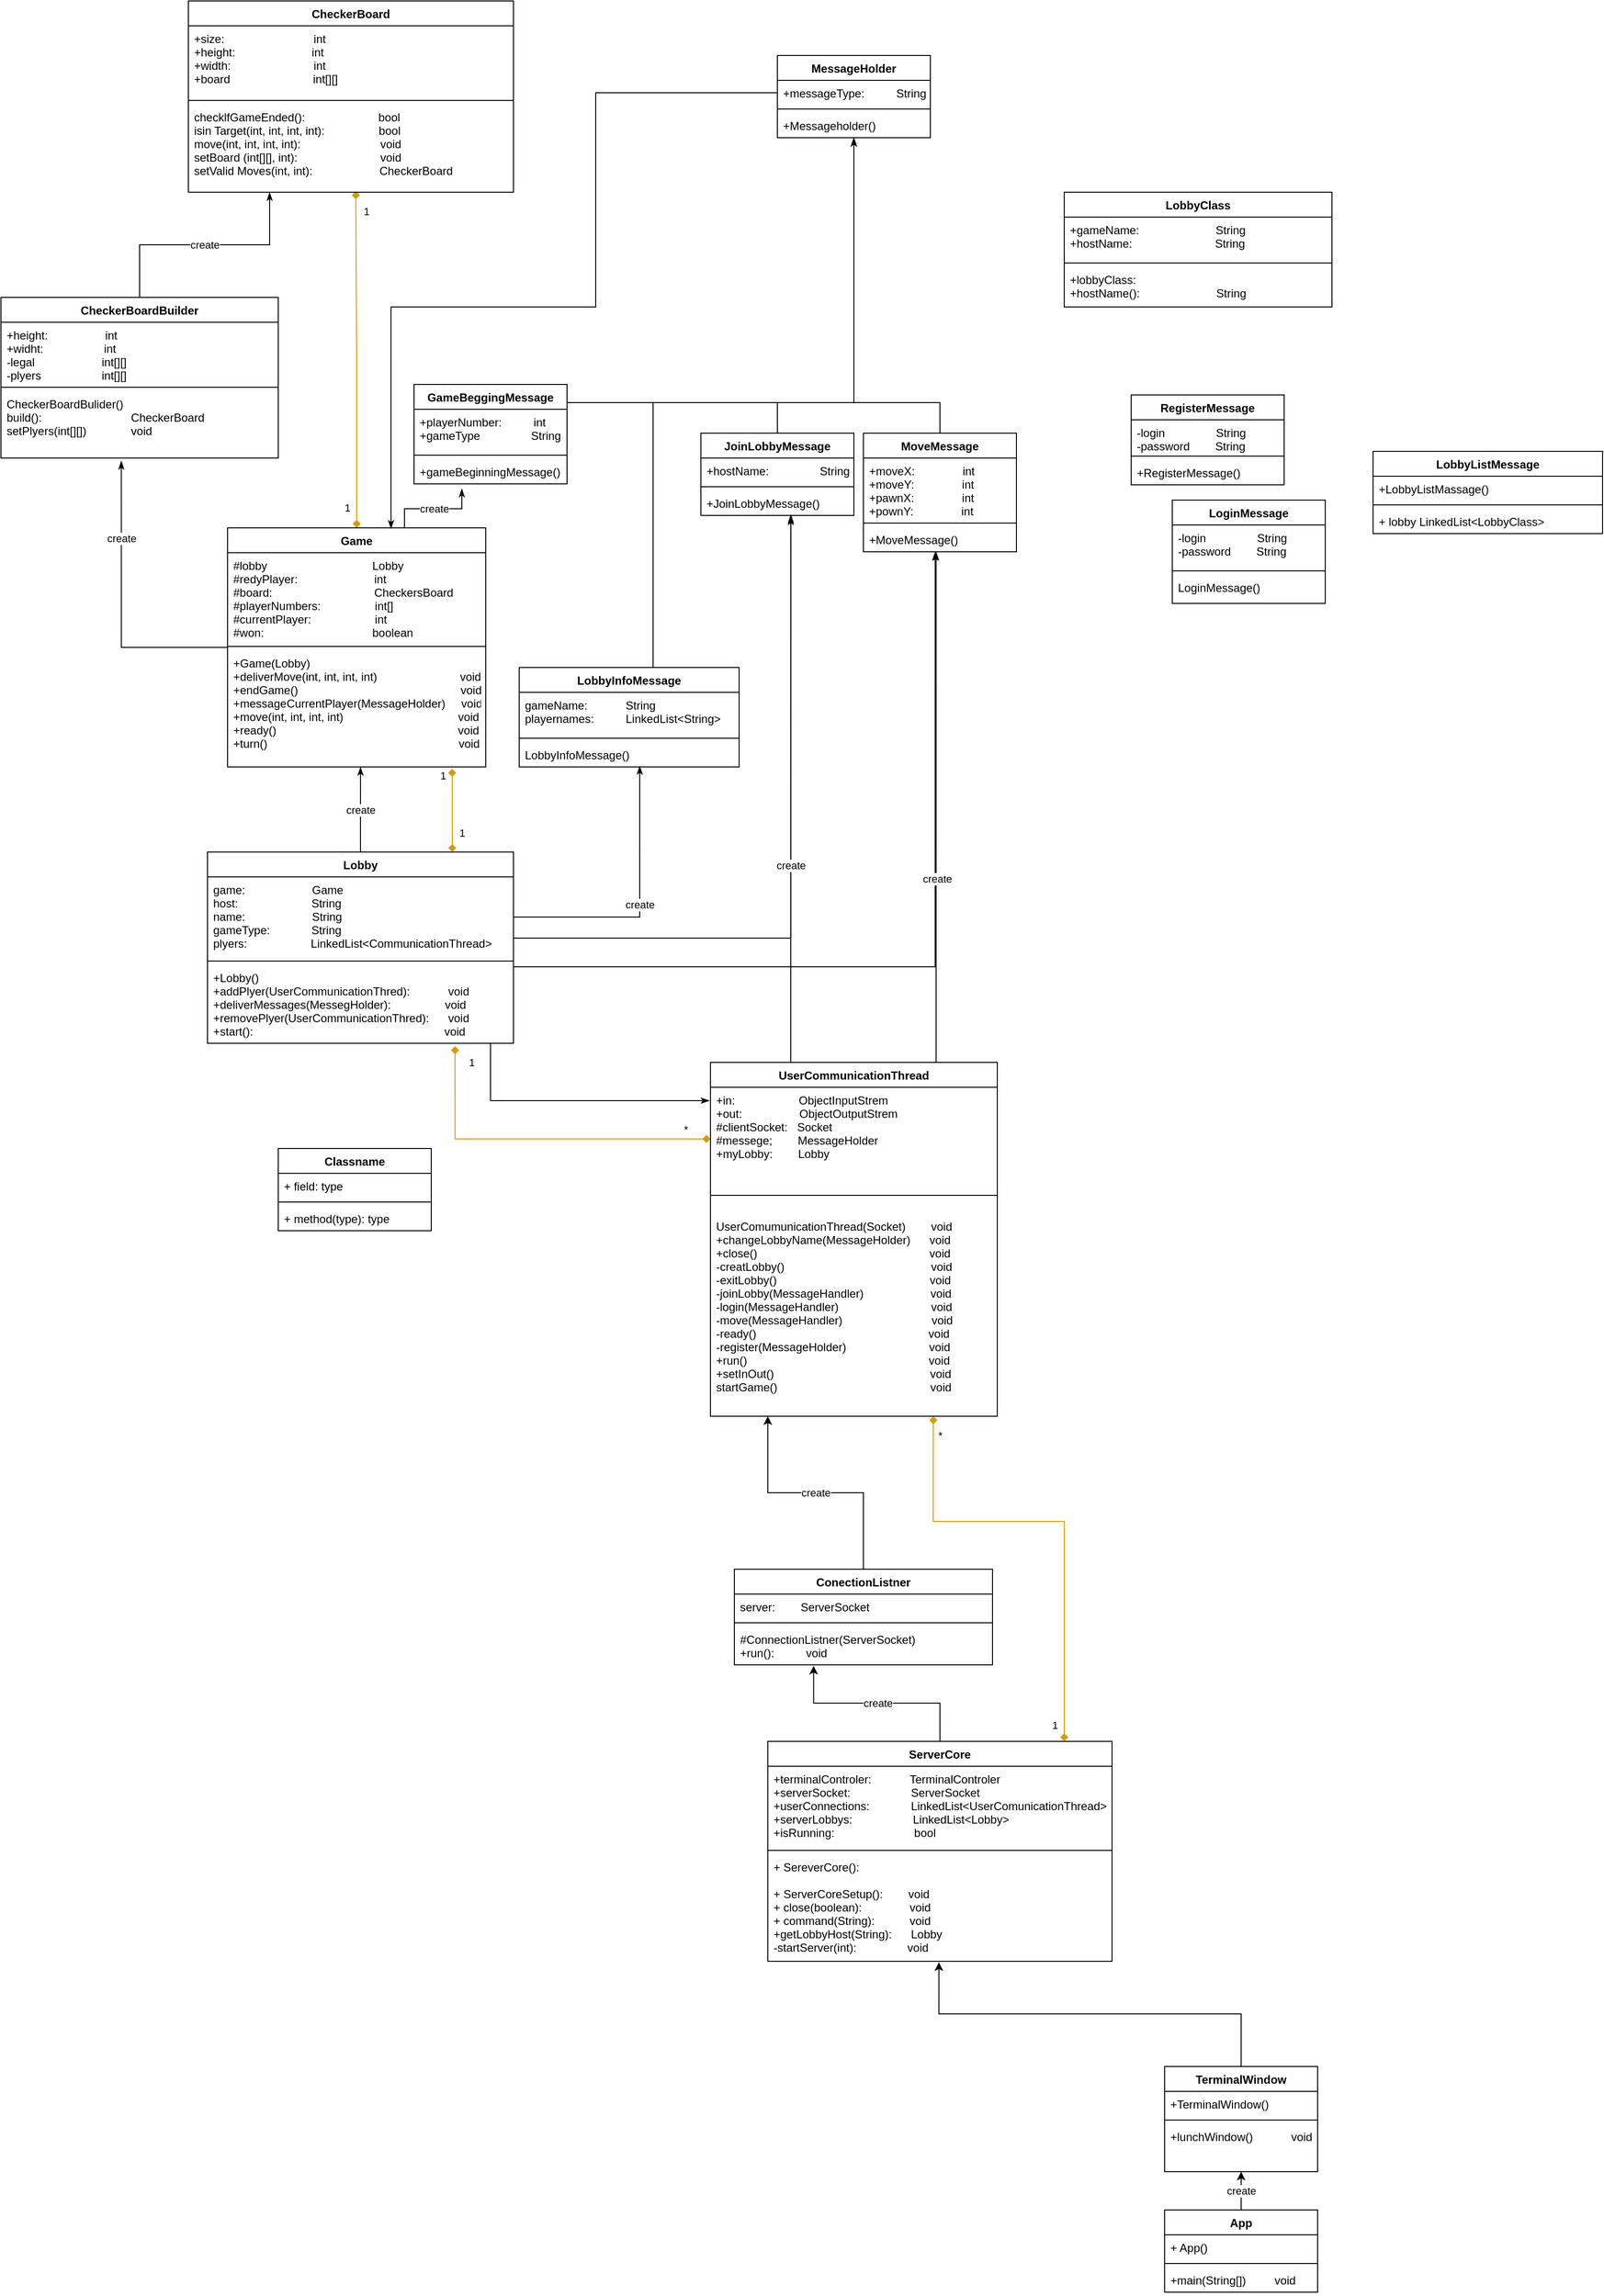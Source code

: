 <mxfile version="20.7.4" type="github">
  <diagram id="C5RBs43oDa-KdzZeNtuy" name="Page-1">
    <mxGraphModel dx="2187" dy="3133" grid="1" gridSize="10" guides="1" tooltips="1" connect="1" arrows="1" fold="1" page="1" pageScale="1" pageWidth="827" pageHeight="1169" math="0" shadow="0">
      <root>
        <mxCell id="WIyWlLk6GJQsqaUBKTNV-0" />
        <mxCell id="WIyWlLk6GJQsqaUBKTNV-1" parent="WIyWlLk6GJQsqaUBKTNV-0" />
        <mxCell id="0v1ROKlj3fr6N2Xui-20-113" value="create" style="edgeStyle=orthogonalEdgeStyle;rounded=0;orthogonalLoop=1;jettySize=auto;html=1;entryX=0.5;entryY=1;entryDx=0;entryDy=0;" edge="1" parent="WIyWlLk6GJQsqaUBKTNV-1" source="0v1ROKlj3fr6N2Xui-20-0" target="0v1ROKlj3fr6N2Xui-20-109">
          <mxGeometry relative="1" as="geometry" />
        </mxCell>
        <mxCell id="0v1ROKlj3fr6N2Xui-20-0" value="App" style="swimlane;fontStyle=1;align=center;verticalAlign=top;childLayout=stackLayout;horizontal=1;startSize=26;horizontalStack=0;resizeParent=1;resizeParentMax=0;resizeLast=0;collapsible=1;marginBottom=0;" vertex="1" parent="WIyWlLk6GJQsqaUBKTNV-1">
          <mxGeometry x="1095" y="1050" width="160" height="86" as="geometry" />
        </mxCell>
        <mxCell id="0v1ROKlj3fr6N2Xui-20-1" value="+ App()" style="text;strokeColor=none;fillColor=none;align=left;verticalAlign=top;spacingLeft=4;spacingRight=4;overflow=hidden;rotatable=0;points=[[0,0.5],[1,0.5]];portConstraint=eastwest;" vertex="1" parent="0v1ROKlj3fr6N2Xui-20-0">
          <mxGeometry y="26" width="160" height="26" as="geometry" />
        </mxCell>
        <mxCell id="0v1ROKlj3fr6N2Xui-20-2" value="" style="line;strokeWidth=1;fillColor=none;align=left;verticalAlign=middle;spacingTop=-1;spacingLeft=3;spacingRight=3;rotatable=0;labelPosition=right;points=[];portConstraint=eastwest;strokeColor=inherit;" vertex="1" parent="0v1ROKlj3fr6N2Xui-20-0">
          <mxGeometry y="52" width="160" height="8" as="geometry" />
        </mxCell>
        <mxCell id="0v1ROKlj3fr6N2Xui-20-3" value="+main(String[])         void" style="text;strokeColor=none;fillColor=none;align=left;verticalAlign=top;spacingLeft=4;spacingRight=4;overflow=hidden;rotatable=0;points=[[0,0.5],[1,0.5]];portConstraint=eastwest;" vertex="1" parent="0v1ROKlj3fr6N2Xui-20-0">
          <mxGeometry y="60" width="160" height="26" as="geometry" />
        </mxCell>
        <mxCell id="0v1ROKlj3fr6N2Xui-20-116" value="create" style="edgeStyle=orthogonalEdgeStyle;rounded=0;orthogonalLoop=1;jettySize=auto;html=1;entryX=0.307;entryY=1.025;entryDx=0;entryDy=0;entryPerimeter=0;" edge="1" parent="WIyWlLk6GJQsqaUBKTNV-1" source="0v1ROKlj3fr6N2Xui-20-7" target="0v1ROKlj3fr6N2Xui-20-15">
          <mxGeometry relative="1" as="geometry" />
        </mxCell>
        <mxCell id="0v1ROKlj3fr6N2Xui-20-118" value="1" style="edgeStyle=orthogonalEdgeStyle;rounded=0;orthogonalLoop=1;jettySize=auto;html=1;entryX=0.777;entryY=1;entryDx=0;entryDy=0;entryPerimeter=0;startArrow=diamond;startFill=1;endArrow=diamond;endFill=1;fillColor=#ffe6cc;strokeColor=#d79b00;verticalAlign=top;" edge="1" parent="WIyWlLk6GJQsqaUBKTNV-1" source="0v1ROKlj3fr6N2Xui-20-7" target="0v1ROKlj3fr6N2Xui-20-27">
          <mxGeometry x="-0.874" y="10" relative="1" as="geometry">
            <Array as="points">
              <mxPoint x="990" y="330" />
              <mxPoint x="853" y="330" />
              <mxPoint x="860" y="260" />
            </Array>
            <mxPoint as="offset" />
          </mxGeometry>
        </mxCell>
        <mxCell id="0v1ROKlj3fr6N2Xui-20-121" value="*" style="edgeLabel;html=1;align=center;verticalAlign=middle;resizable=0;points=[];" vertex="1" connectable="0" parent="0v1ROKlj3fr6N2Xui-20-118">
          <mxGeometry x="0.866" y="-3" relative="1" as="geometry">
            <mxPoint x="4" y="-12" as="offset" />
          </mxGeometry>
        </mxCell>
        <mxCell id="0v1ROKlj3fr6N2Xui-20-7" value="ServerCore" style="swimlane;fontStyle=1;align=center;verticalAlign=top;childLayout=stackLayout;horizontal=1;startSize=26;horizontalStack=0;resizeParent=1;resizeParentMax=0;resizeLast=0;collapsible=1;marginBottom=0;" vertex="1" parent="WIyWlLk6GJQsqaUBKTNV-1">
          <mxGeometry x="680" y="560" width="360" height="230" as="geometry" />
        </mxCell>
        <mxCell id="0v1ROKlj3fr6N2Xui-20-8" value="+terminalControler:            TerminalControler&#xa;+serverSocket:                   ServerSocket&#xa;+userConnections:             LinkedList&lt;UserComunicationThread&gt;&#xa;+serverLobbys:                   LinkedList&lt;Lobby&gt;&#xa;+isRunning:                         bool&#xa;" style="text;strokeColor=none;fillColor=none;align=left;verticalAlign=top;spacingLeft=4;spacingRight=4;overflow=hidden;rotatable=0;points=[[0,0.5],[1,0.5]];portConstraint=eastwest;" vertex="1" parent="0v1ROKlj3fr6N2Xui-20-7">
          <mxGeometry y="26" width="360" height="84" as="geometry" />
        </mxCell>
        <mxCell id="0v1ROKlj3fr6N2Xui-20-9" value="" style="line;strokeWidth=1;fillColor=none;align=left;verticalAlign=middle;spacingTop=-1;spacingLeft=3;spacingRight=3;rotatable=0;labelPosition=right;points=[];portConstraint=eastwest;strokeColor=inherit;" vertex="1" parent="0v1ROKlj3fr6N2Xui-20-7">
          <mxGeometry y="110" width="360" height="8" as="geometry" />
        </mxCell>
        <mxCell id="0v1ROKlj3fr6N2Xui-20-10" value="+ SereverCore():              &#xa;&#xa;+ ServerCoreSetup():        void            &#xa;+ close(boolean):               void&#xa;+ command(String):           void&#xa;+getLobbyHost(String):      Lobby&#xa;-startServer(int):                void" style="text;strokeColor=none;fillColor=none;align=left;verticalAlign=top;spacingLeft=4;spacingRight=4;overflow=hidden;rotatable=0;points=[[0,0.5],[1,0.5]];portConstraint=eastwest;" vertex="1" parent="0v1ROKlj3fr6N2Xui-20-7">
          <mxGeometry y="118" width="360" height="112" as="geometry" />
        </mxCell>
        <mxCell id="0v1ROKlj3fr6N2Xui-20-117" value="create" style="edgeStyle=orthogonalEdgeStyle;rounded=0;orthogonalLoop=1;jettySize=auto;html=1;entryX=0.2;entryY=1;entryDx=0;entryDy=0;entryPerimeter=0;" edge="1" parent="WIyWlLk6GJQsqaUBKTNV-1" source="0v1ROKlj3fr6N2Xui-20-12" target="0v1ROKlj3fr6N2Xui-20-27">
          <mxGeometry relative="1" as="geometry" />
        </mxCell>
        <mxCell id="0v1ROKlj3fr6N2Xui-20-12" value="ConectionListner" style="swimlane;fontStyle=1;align=center;verticalAlign=top;childLayout=stackLayout;horizontal=1;startSize=26;horizontalStack=0;resizeParent=1;resizeParentMax=0;resizeLast=0;collapsible=1;marginBottom=0;" vertex="1" parent="WIyWlLk6GJQsqaUBKTNV-1">
          <mxGeometry x="645" y="380" width="270" height="100" as="geometry" />
        </mxCell>
        <mxCell id="0v1ROKlj3fr6N2Xui-20-13" value="server:        ServerSocket" style="text;strokeColor=none;fillColor=none;align=left;verticalAlign=top;spacingLeft=4;spacingRight=4;overflow=hidden;rotatable=0;points=[[0,0.5],[1,0.5]];portConstraint=eastwest;" vertex="1" parent="0v1ROKlj3fr6N2Xui-20-12">
          <mxGeometry y="26" width="270" height="26" as="geometry" />
        </mxCell>
        <mxCell id="0v1ROKlj3fr6N2Xui-20-14" value="" style="line;strokeWidth=1;fillColor=none;align=left;verticalAlign=middle;spacingTop=-1;spacingLeft=3;spacingRight=3;rotatable=0;labelPosition=right;points=[];portConstraint=eastwest;strokeColor=inherit;" vertex="1" parent="0v1ROKlj3fr6N2Xui-20-12">
          <mxGeometry y="52" width="270" height="8" as="geometry" />
        </mxCell>
        <mxCell id="0v1ROKlj3fr6N2Xui-20-15" value="#ConnectionListner(ServerSocket)&#xa;+run():          void" style="text;strokeColor=none;fillColor=none;align=left;verticalAlign=top;spacingLeft=4;spacingRight=4;overflow=hidden;rotatable=0;points=[[0,0.5],[1,0.5]];portConstraint=eastwest;" vertex="1" parent="0v1ROKlj3fr6N2Xui-20-12">
          <mxGeometry y="60" width="270" height="40" as="geometry" />
        </mxCell>
        <mxCell id="0v1ROKlj3fr6N2Xui-20-122" style="edgeStyle=orthogonalEdgeStyle;rounded=0;sketch=0;orthogonalLoop=1;jettySize=auto;html=1;entryX=0.809;entryY=1.037;entryDx=0;entryDy=0;entryPerimeter=0;startArrow=diamond;startFill=1;endArrow=diamond;endFill=1;fillColor=#ffe6cc;strokeColor=#d79b00;" edge="1" parent="WIyWlLk6GJQsqaUBKTNV-1" source="0v1ROKlj3fr6N2Xui-20-24" target="0v1ROKlj3fr6N2Xui-20-92">
          <mxGeometry relative="1" as="geometry">
            <Array as="points">
              <mxPoint x="353" y="-70" />
            </Array>
          </mxGeometry>
        </mxCell>
        <mxCell id="0v1ROKlj3fr6N2Xui-20-123" value="1" style="edgeLabel;html=1;align=center;verticalAlign=middle;resizable=0;points=[];" vertex="1" connectable="0" parent="0v1ROKlj3fr6N2Xui-20-122">
          <mxGeometry x="0.912" y="-3" relative="1" as="geometry">
            <mxPoint x="14" y="1" as="offset" />
          </mxGeometry>
        </mxCell>
        <mxCell id="0v1ROKlj3fr6N2Xui-20-125" value="*" style="edgeLabel;html=1;align=center;verticalAlign=middle;resizable=0;points=[];" vertex="1" connectable="0" parent="0v1ROKlj3fr6N2Xui-20-122">
          <mxGeometry x="-0.857" relative="1" as="geometry">
            <mxPoint y="-10" as="offset" />
          </mxGeometry>
        </mxCell>
        <mxCell id="0v1ROKlj3fr6N2Xui-20-141" style="edgeStyle=orthogonalEdgeStyle;rounded=0;sketch=0;orthogonalLoop=1;jettySize=auto;html=1;startArrow=none;startFill=0;endArrow=classicThin;endFill=1;entryX=0.588;entryY=1.038;entryDx=0;entryDy=0;entryPerimeter=0;" edge="1" parent="WIyWlLk6GJQsqaUBKTNV-1" source="0v1ROKlj3fr6N2Xui-20-24" target="0v1ROKlj3fr6N2Xui-20-76">
          <mxGeometry relative="1" as="geometry">
            <mxPoint x="710" y="-740" as="targetPoint" />
            <Array as="points">
              <mxPoint x="704" y="-210" />
              <mxPoint x="704" y="-210" />
            </Array>
          </mxGeometry>
        </mxCell>
        <mxCell id="0v1ROKlj3fr6N2Xui-20-143" style="edgeStyle=orthogonalEdgeStyle;rounded=0;sketch=0;orthogonalLoop=1;jettySize=auto;html=1;entryX=0.475;entryY=1;entryDx=0;entryDy=0;entryPerimeter=0;startArrow=none;startFill=0;endArrow=classicThin;endFill=1;" edge="1" parent="WIyWlLk6GJQsqaUBKTNV-1" source="0v1ROKlj3fr6N2Xui-20-24" target="0v1ROKlj3fr6N2Xui-20-58">
          <mxGeometry relative="1" as="geometry">
            <Array as="points">
              <mxPoint x="856" y="-320" />
              <mxPoint x="856" y="-320" />
            </Array>
          </mxGeometry>
        </mxCell>
        <mxCell id="0v1ROKlj3fr6N2Xui-20-24" value="UserCommunicationThread" style="swimlane;fontStyle=1;align=center;verticalAlign=top;childLayout=stackLayout;horizontal=1;startSize=26;horizontalStack=0;resizeParent=1;resizeParentMax=0;resizeLast=0;collapsible=1;marginBottom=0;" vertex="1" parent="WIyWlLk6GJQsqaUBKTNV-1">
          <mxGeometry x="620" y="-150" width="300" height="370" as="geometry" />
        </mxCell>
        <mxCell id="0v1ROKlj3fr6N2Xui-20-25" value="+in:                    ObjectInputStrem&#xa;+out:                  ObjectOutputStrem&#xa;#clientSocket:   Socket&#xa;#messege;        MessageHolder&#xa;+myLobby:        Lobby&#xa;" style="text;strokeColor=none;fillColor=none;align=left;verticalAlign=top;spacingLeft=4;spacingRight=4;overflow=hidden;rotatable=0;points=[[0,0.5],[1,0.5]];portConstraint=eastwest;" vertex="1" parent="0v1ROKlj3fr6N2Xui-20-24">
          <mxGeometry y="26" width="300" height="94" as="geometry" />
        </mxCell>
        <mxCell id="0v1ROKlj3fr6N2Xui-20-26" value="" style="line;strokeWidth=1;fillColor=none;align=left;verticalAlign=middle;spacingTop=-1;spacingLeft=3;spacingRight=3;rotatable=0;labelPosition=right;points=[];portConstraint=eastwest;strokeColor=inherit;" vertex="1" parent="0v1ROKlj3fr6N2Xui-20-24">
          <mxGeometry y="120" width="300" height="38" as="geometry" />
        </mxCell>
        <mxCell id="0v1ROKlj3fr6N2Xui-20-27" value="UserComumunicationThread(Socket)        void&#xa;+changeLobbyName(MessageHolder)      void&#xa;+close()                                                      void&#xa;-creatLobby()                                              void&#xa;-exitLobby()                                                void&#xa;-joinLobby(MessageHandler)                     void&#xa;-login(MessageHandler)                             void&#xa;-move(MessageHandler)                            void&#xa;-ready()                                                      void&#xa;-register(MessageHolder)                          void&#xa;+run()                                                         void&#xa;+setInOut()                                                 void&#xa;startGame()                                                void" style="text;strokeColor=none;fillColor=none;align=left;verticalAlign=top;spacingLeft=4;spacingRight=4;overflow=hidden;rotatable=0;points=[[0,0.5],[1,0.5]];portConstraint=eastwest;" vertex="1" parent="0v1ROKlj3fr6N2Xui-20-24">
          <mxGeometry y="158" width="300" height="212" as="geometry" />
        </mxCell>
        <mxCell id="0v1ROKlj3fr6N2Xui-20-31" value="LobbyListMessage" style="swimlane;fontStyle=1;align=center;verticalAlign=top;childLayout=stackLayout;horizontal=1;startSize=26;horizontalStack=0;resizeParent=1;resizeParentMax=0;resizeLast=0;collapsible=1;marginBottom=0;" vertex="1" parent="WIyWlLk6GJQsqaUBKTNV-1">
          <mxGeometry x="1313" y="-789" width="240" height="86" as="geometry" />
        </mxCell>
        <mxCell id="0v1ROKlj3fr6N2Xui-20-32" value="+LobbyListMassage()" style="text;strokeColor=none;fillColor=none;align=left;verticalAlign=top;spacingLeft=4;spacingRight=4;overflow=hidden;rotatable=0;points=[[0,0.5],[1,0.5]];portConstraint=eastwest;" vertex="1" parent="0v1ROKlj3fr6N2Xui-20-31">
          <mxGeometry y="26" width="240" height="26" as="geometry" />
        </mxCell>
        <mxCell id="0v1ROKlj3fr6N2Xui-20-33" value="" style="line;strokeWidth=1;fillColor=none;align=left;verticalAlign=middle;spacingTop=-1;spacingLeft=3;spacingRight=3;rotatable=0;labelPosition=right;points=[];portConstraint=eastwest;strokeColor=inherit;" vertex="1" parent="0v1ROKlj3fr6N2Xui-20-31">
          <mxGeometry y="52" width="240" height="8" as="geometry" />
        </mxCell>
        <mxCell id="0v1ROKlj3fr6N2Xui-20-34" value="+ lobby LinkedList&lt;LobbyClass&gt;" style="text;strokeColor=none;fillColor=none;align=left;verticalAlign=top;spacingLeft=4;spacingRight=4;overflow=hidden;rotatable=0;points=[[0,0.5],[1,0.5]];portConstraint=eastwest;" vertex="1" parent="0v1ROKlj3fr6N2Xui-20-31">
          <mxGeometry y="60" width="240" height="26" as="geometry" />
        </mxCell>
        <mxCell id="0v1ROKlj3fr6N2Xui-20-43" value="LobbyClass" style="swimlane;fontStyle=1;align=center;verticalAlign=top;childLayout=stackLayout;horizontal=1;startSize=26;horizontalStack=0;resizeParent=1;resizeParentMax=0;resizeLast=0;collapsible=1;marginBottom=0;" vertex="1" parent="WIyWlLk6GJQsqaUBKTNV-1">
          <mxGeometry x="990" y="-1060" width="280" height="120" as="geometry" />
        </mxCell>
        <mxCell id="0v1ROKlj3fr6N2Xui-20-44" value="+gameName:                        String&#xa;+hostName:                          String" style="text;strokeColor=none;fillColor=none;align=left;verticalAlign=top;spacingLeft=4;spacingRight=4;overflow=hidden;rotatable=0;points=[[0,0.5],[1,0.5]];portConstraint=eastwest;" vertex="1" parent="0v1ROKlj3fr6N2Xui-20-43">
          <mxGeometry y="26" width="280" height="44" as="geometry" />
        </mxCell>
        <mxCell id="0v1ROKlj3fr6N2Xui-20-45" value="" style="line;strokeWidth=1;fillColor=none;align=left;verticalAlign=middle;spacingTop=-1;spacingLeft=3;spacingRight=3;rotatable=0;labelPosition=right;points=[];portConstraint=eastwest;strokeColor=inherit;" vertex="1" parent="0v1ROKlj3fr6N2Xui-20-43">
          <mxGeometry y="70" width="280" height="8" as="geometry" />
        </mxCell>
        <mxCell id="0v1ROKlj3fr6N2Xui-20-46" value="+lobbyClass:                      &#xa;+hostName():                        String&#xa;&#xa;" style="text;strokeColor=none;fillColor=none;align=left;verticalAlign=top;spacingLeft=4;spacingRight=4;overflow=hidden;rotatable=0;points=[[0,0.5],[1,0.5]];portConstraint=eastwest;" vertex="1" parent="0v1ROKlj3fr6N2Xui-20-43">
          <mxGeometry y="78" width="280" height="42" as="geometry" />
        </mxCell>
        <mxCell id="0v1ROKlj3fr6N2Xui-20-51" value="RegisterMessage" style="swimlane;fontStyle=1;align=center;verticalAlign=top;childLayout=stackLayout;horizontal=1;startSize=26;horizontalStack=0;resizeParent=1;resizeParentMax=0;resizeLast=0;collapsible=1;marginBottom=0;" vertex="1" parent="WIyWlLk6GJQsqaUBKTNV-1">
          <mxGeometry x="1060" y="-848" width="160" height="94" as="geometry" />
        </mxCell>
        <mxCell id="0v1ROKlj3fr6N2Xui-20-52" value="-login                String&#xa;-password        String&#xa;" style="text;strokeColor=none;fillColor=none;align=left;verticalAlign=top;spacingLeft=4;spacingRight=4;overflow=hidden;rotatable=0;points=[[0,0.5],[1,0.5]];portConstraint=eastwest;" vertex="1" parent="0v1ROKlj3fr6N2Xui-20-51">
          <mxGeometry y="26" width="160" height="34" as="geometry" />
        </mxCell>
        <mxCell id="0v1ROKlj3fr6N2Xui-20-53" value="" style="line;strokeWidth=1;fillColor=none;align=left;verticalAlign=middle;spacingTop=-1;spacingLeft=3;spacingRight=3;rotatable=0;labelPosition=right;points=[];portConstraint=eastwest;strokeColor=inherit;" vertex="1" parent="0v1ROKlj3fr6N2Xui-20-51">
          <mxGeometry y="60" width="160" height="8" as="geometry" />
        </mxCell>
        <mxCell id="0v1ROKlj3fr6N2Xui-20-54" value="+RegisterMessage()" style="text;strokeColor=none;fillColor=none;align=left;verticalAlign=top;spacingLeft=4;spacingRight=4;overflow=hidden;rotatable=0;points=[[0,0.5],[1,0.5]];portConstraint=eastwest;" vertex="1" parent="0v1ROKlj3fr6N2Xui-20-51">
          <mxGeometry y="68" width="160" height="26" as="geometry" />
        </mxCell>
        <mxCell id="0v1ROKlj3fr6N2Xui-20-147" style="edgeStyle=orthogonalEdgeStyle;rounded=0;sketch=0;orthogonalLoop=1;jettySize=auto;html=1;entryX=0.5;entryY=1;entryDx=0;entryDy=0;startArrow=none;startFill=0;endArrow=classicThin;endFill=1;" edge="1" parent="WIyWlLk6GJQsqaUBKTNV-1" source="0v1ROKlj3fr6N2Xui-20-55" target="0v1ROKlj3fr6N2Xui-20-81">
          <mxGeometry relative="1" as="geometry">
            <Array as="points">
              <mxPoint x="860" y="-840" />
              <mxPoint x="770" y="-840" />
            </Array>
          </mxGeometry>
        </mxCell>
        <mxCell id="0v1ROKlj3fr6N2Xui-20-55" value="MoveMessage" style="swimlane;fontStyle=1;align=center;verticalAlign=top;childLayout=stackLayout;horizontal=1;startSize=26;horizontalStack=0;resizeParent=1;resizeParentMax=0;resizeLast=0;collapsible=1;marginBottom=0;" vertex="1" parent="WIyWlLk6GJQsqaUBKTNV-1">
          <mxGeometry x="780" y="-808" width="160" height="124" as="geometry" />
        </mxCell>
        <mxCell id="0v1ROKlj3fr6N2Xui-20-56" value="+moveX:               int&#xa;+moveY:               int&#xa;+pawnX:               int&#xa;+pownY:               int&#xa;" style="text;strokeColor=none;fillColor=none;align=left;verticalAlign=top;spacingLeft=4;spacingRight=4;overflow=hidden;rotatable=0;points=[[0,0.5],[1,0.5]];portConstraint=eastwest;" vertex="1" parent="0v1ROKlj3fr6N2Xui-20-55">
          <mxGeometry y="26" width="160" height="64" as="geometry" />
        </mxCell>
        <mxCell id="0v1ROKlj3fr6N2Xui-20-57" value="" style="line;strokeWidth=1;fillColor=none;align=left;verticalAlign=middle;spacingTop=-1;spacingLeft=3;spacingRight=3;rotatable=0;labelPosition=right;points=[];portConstraint=eastwest;strokeColor=inherit;" vertex="1" parent="0v1ROKlj3fr6N2Xui-20-55">
          <mxGeometry y="90" width="160" height="8" as="geometry" />
        </mxCell>
        <mxCell id="0v1ROKlj3fr6N2Xui-20-58" value="+MoveMessage()" style="text;strokeColor=none;fillColor=none;align=left;verticalAlign=top;spacingLeft=4;spacingRight=4;overflow=hidden;rotatable=0;points=[[0,0.5],[1,0.5]];portConstraint=eastwest;" vertex="1" parent="0v1ROKlj3fr6N2Xui-20-55">
          <mxGeometry y="98" width="160" height="26" as="geometry" />
        </mxCell>
        <mxCell id="0v1ROKlj3fr6N2Xui-20-59" value="LoginMessage" style="swimlane;fontStyle=1;align=center;verticalAlign=top;childLayout=stackLayout;horizontal=1;startSize=26;horizontalStack=0;resizeParent=1;resizeParentMax=0;resizeLast=0;collapsible=1;marginBottom=0;" vertex="1" parent="WIyWlLk6GJQsqaUBKTNV-1">
          <mxGeometry x="1103" y="-738" width="160" height="108" as="geometry" />
        </mxCell>
        <mxCell id="0v1ROKlj3fr6N2Xui-20-60" value="-login                String&#xa;-password        String&#xa;&#xa;&#xa;" style="text;strokeColor=none;fillColor=none;align=left;verticalAlign=top;spacingLeft=4;spacingRight=4;overflow=hidden;rotatable=0;points=[[0,0.5],[1,0.5]];portConstraint=eastwest;" vertex="1" parent="0v1ROKlj3fr6N2Xui-20-59">
          <mxGeometry y="26" width="160" height="44" as="geometry" />
        </mxCell>
        <mxCell id="0v1ROKlj3fr6N2Xui-20-61" value="" style="line;strokeWidth=1;fillColor=none;align=left;verticalAlign=middle;spacingTop=-1;spacingLeft=3;spacingRight=3;rotatable=0;labelPosition=right;points=[];portConstraint=eastwest;strokeColor=inherit;" vertex="1" parent="0v1ROKlj3fr6N2Xui-20-59">
          <mxGeometry y="70" width="160" height="8" as="geometry" />
        </mxCell>
        <mxCell id="0v1ROKlj3fr6N2Xui-20-62" value="LoginMessage()" style="text;strokeColor=none;fillColor=none;align=left;verticalAlign=top;spacingLeft=4;spacingRight=4;overflow=hidden;rotatable=0;points=[[0,0.5],[1,0.5]];portConstraint=eastwest;" vertex="1" parent="0v1ROKlj3fr6N2Xui-20-59">
          <mxGeometry y="78" width="160" height="30" as="geometry" />
        </mxCell>
        <mxCell id="0v1ROKlj3fr6N2Xui-20-148" style="edgeStyle=orthogonalEdgeStyle;rounded=0;sketch=0;orthogonalLoop=1;jettySize=auto;html=1;entryX=0.5;entryY=1;entryDx=0;entryDy=0;startArrow=none;startFill=0;endArrow=classicThin;endFill=1;" edge="1" parent="WIyWlLk6GJQsqaUBKTNV-1" source="0v1ROKlj3fr6N2Xui-20-65" target="0v1ROKlj3fr6N2Xui-20-81">
          <mxGeometry relative="1" as="geometry">
            <Array as="points">
              <mxPoint x="560" y="-840" />
              <mxPoint x="770" y="-840" />
            </Array>
          </mxGeometry>
        </mxCell>
        <mxCell id="0v1ROKlj3fr6N2Xui-20-65" value="LobbyInfoMessage" style="swimlane;fontStyle=1;align=center;verticalAlign=top;childLayout=stackLayout;horizontal=1;startSize=26;horizontalStack=0;resizeParent=1;resizeParentMax=0;resizeLast=0;collapsible=1;marginBottom=0;" vertex="1" parent="WIyWlLk6GJQsqaUBKTNV-1">
          <mxGeometry x="420" y="-563" width="230" height="104" as="geometry" />
        </mxCell>
        <mxCell id="0v1ROKlj3fr6N2Xui-20-66" value="gameName:            String&#xa;playernames:          LinkedList&lt;String&gt;" style="text;strokeColor=none;fillColor=none;align=left;verticalAlign=top;spacingLeft=4;spacingRight=4;overflow=hidden;rotatable=0;points=[[0,0.5],[1,0.5]];portConstraint=eastwest;" vertex="1" parent="0v1ROKlj3fr6N2Xui-20-65">
          <mxGeometry y="26" width="230" height="44" as="geometry" />
        </mxCell>
        <mxCell id="0v1ROKlj3fr6N2Xui-20-67" value="" style="line;strokeWidth=1;fillColor=none;align=left;verticalAlign=middle;spacingTop=-1;spacingLeft=3;spacingRight=3;rotatable=0;labelPosition=right;points=[];portConstraint=eastwest;strokeColor=inherit;" vertex="1" parent="0v1ROKlj3fr6N2Xui-20-65">
          <mxGeometry y="70" width="230" height="8" as="geometry" />
        </mxCell>
        <mxCell id="0v1ROKlj3fr6N2Xui-20-68" value="LobbyInfoMessage()" style="text;strokeColor=none;fillColor=none;align=left;verticalAlign=top;spacingLeft=4;spacingRight=4;overflow=hidden;rotatable=0;points=[[0,0.5],[1,0.5]];portConstraint=eastwest;" vertex="1" parent="0v1ROKlj3fr6N2Xui-20-65">
          <mxGeometry y="78" width="230" height="26" as="geometry" />
        </mxCell>
        <mxCell id="0v1ROKlj3fr6N2Xui-20-145" style="edgeStyle=orthogonalEdgeStyle;rounded=0;sketch=0;orthogonalLoop=1;jettySize=auto;html=1;startArrow=none;startFill=0;endArrow=classicThin;endFill=1;entryX=0.5;entryY=1;entryDx=0;entryDy=0;" edge="1" parent="WIyWlLk6GJQsqaUBKTNV-1" source="0v1ROKlj3fr6N2Xui-20-69" target="0v1ROKlj3fr6N2Xui-20-81">
          <mxGeometry relative="1" as="geometry">
            <mxPoint x="710" y="-1110" as="targetPoint" />
            <Array as="points">
              <mxPoint x="770" y="-840" />
            </Array>
          </mxGeometry>
        </mxCell>
        <mxCell id="0v1ROKlj3fr6N2Xui-20-69" value="GameBeggingMessage" style="swimlane;fontStyle=1;align=center;verticalAlign=top;childLayout=stackLayout;horizontal=1;startSize=26;horizontalStack=0;resizeParent=1;resizeParentMax=0;resizeLast=0;collapsible=1;marginBottom=0;" vertex="1" parent="WIyWlLk6GJQsqaUBKTNV-1">
          <mxGeometry x="310" y="-859" width="160" height="104" as="geometry" />
        </mxCell>
        <mxCell id="0v1ROKlj3fr6N2Xui-20-70" value="+playerNumber:          int&#xa;+gameType                String&#xa;" style="text;strokeColor=none;fillColor=none;align=left;verticalAlign=top;spacingLeft=4;spacingRight=4;overflow=hidden;rotatable=0;points=[[0,0.5],[1,0.5]];portConstraint=eastwest;" vertex="1" parent="0v1ROKlj3fr6N2Xui-20-69">
          <mxGeometry y="26" width="160" height="44" as="geometry" />
        </mxCell>
        <mxCell id="0v1ROKlj3fr6N2Xui-20-71" value="" style="line;strokeWidth=1;fillColor=none;align=left;verticalAlign=middle;spacingTop=-1;spacingLeft=3;spacingRight=3;rotatable=0;labelPosition=right;points=[];portConstraint=eastwest;strokeColor=inherit;" vertex="1" parent="0v1ROKlj3fr6N2Xui-20-69">
          <mxGeometry y="70" width="160" height="8" as="geometry" />
        </mxCell>
        <mxCell id="0v1ROKlj3fr6N2Xui-20-72" value="+gameBeginningMessage()" style="text;strokeColor=none;fillColor=none;align=left;verticalAlign=top;spacingLeft=4;spacingRight=4;overflow=hidden;rotatable=0;points=[[0,0.5],[1,0.5]];portConstraint=eastwest;" vertex="1" parent="0v1ROKlj3fr6N2Xui-20-69">
          <mxGeometry y="78" width="160" height="26" as="geometry" />
        </mxCell>
        <mxCell id="0v1ROKlj3fr6N2Xui-20-146" style="edgeStyle=orthogonalEdgeStyle;rounded=0;sketch=0;orthogonalLoop=1;jettySize=auto;html=1;entryX=0.5;entryY=1;entryDx=0;entryDy=0;startArrow=none;startFill=0;endArrow=classicThin;endFill=1;" edge="1" parent="WIyWlLk6GJQsqaUBKTNV-1" source="0v1ROKlj3fr6N2Xui-20-73" target="0v1ROKlj3fr6N2Xui-20-81">
          <mxGeometry relative="1" as="geometry">
            <Array as="points">
              <mxPoint x="690" y="-840" />
              <mxPoint x="770" y="-840" />
            </Array>
          </mxGeometry>
        </mxCell>
        <mxCell id="0v1ROKlj3fr6N2Xui-20-73" value="JoinLobbyMessage" style="swimlane;fontStyle=1;align=center;verticalAlign=top;childLayout=stackLayout;horizontal=1;startSize=26;horizontalStack=0;resizeParent=1;resizeParentMax=0;resizeLast=0;collapsible=1;marginBottom=0;" vertex="1" parent="WIyWlLk6GJQsqaUBKTNV-1">
          <mxGeometry x="610" y="-808" width="160" height="86" as="geometry" />
        </mxCell>
        <mxCell id="0v1ROKlj3fr6N2Xui-20-74" value="+hostName:                String" style="text;strokeColor=none;fillColor=none;align=left;verticalAlign=top;spacingLeft=4;spacingRight=4;overflow=hidden;rotatable=0;points=[[0,0.5],[1,0.5]];portConstraint=eastwest;" vertex="1" parent="0v1ROKlj3fr6N2Xui-20-73">
          <mxGeometry y="26" width="160" height="26" as="geometry" />
        </mxCell>
        <mxCell id="0v1ROKlj3fr6N2Xui-20-75" value="" style="line;strokeWidth=1;fillColor=none;align=left;verticalAlign=middle;spacingTop=-1;spacingLeft=3;spacingRight=3;rotatable=0;labelPosition=right;points=[];portConstraint=eastwest;strokeColor=inherit;" vertex="1" parent="0v1ROKlj3fr6N2Xui-20-73">
          <mxGeometry y="52" width="160" height="8" as="geometry" />
        </mxCell>
        <mxCell id="0v1ROKlj3fr6N2Xui-20-76" value="+JoinLobbyMessage()" style="text;strokeColor=none;fillColor=none;align=left;verticalAlign=top;spacingLeft=4;spacingRight=4;overflow=hidden;rotatable=0;points=[[0,0.5],[1,0.5]];portConstraint=eastwest;" vertex="1" parent="0v1ROKlj3fr6N2Xui-20-73">
          <mxGeometry y="60" width="160" height="26" as="geometry" />
        </mxCell>
        <mxCell id="0v1ROKlj3fr6N2Xui-20-130" style="edgeStyle=orthogonalEdgeStyle;rounded=0;sketch=0;orthogonalLoop=1;jettySize=auto;html=1;entryX=0.515;entryY=0.989;entryDx=0;entryDy=0;entryPerimeter=0;startArrow=diamond;startFill=1;endArrow=diamond;endFill=1;fillColor=#ffe6cc;strokeColor=#d79b00;" edge="1" parent="WIyWlLk6GJQsqaUBKTNV-1" source="0v1ROKlj3fr6N2Xui-20-77" target="0v1ROKlj3fr6N2Xui-20-96">
          <mxGeometry relative="1" as="geometry" />
        </mxCell>
        <mxCell id="0v1ROKlj3fr6N2Xui-20-131" value="1" style="edgeLabel;html=1;align=center;verticalAlign=middle;resizable=0;points=[];" vertex="1" connectable="0" parent="0v1ROKlj3fr6N2Xui-20-130">
          <mxGeometry x="0.881" y="-1" relative="1" as="geometry">
            <mxPoint x="10" as="offset" />
          </mxGeometry>
        </mxCell>
        <mxCell id="0v1ROKlj3fr6N2Xui-20-132" value="1" style="edgeLabel;html=1;align=center;verticalAlign=middle;resizable=0;points=[];" vertex="1" connectable="0" parent="0v1ROKlj3fr6N2Xui-20-130">
          <mxGeometry x="-0.881" y="-1" relative="1" as="geometry">
            <mxPoint x="-11" as="offset" />
          </mxGeometry>
        </mxCell>
        <mxCell id="0v1ROKlj3fr6N2Xui-20-133" value="create" style="edgeStyle=orthogonalEdgeStyle;rounded=0;sketch=0;orthogonalLoop=1;jettySize=auto;html=1;startArrow=none;startFill=0;endArrow=classicThin;endFill=1;" edge="1" parent="WIyWlLk6GJQsqaUBKTNV-1" source="0v1ROKlj3fr6N2Xui-20-77">
          <mxGeometry relative="1" as="geometry">
            <mxPoint x="360" y="-750" as="targetPoint" />
            <Array as="points">
              <mxPoint x="300" y="-729" />
              <mxPoint x="360" y="-729" />
            </Array>
          </mxGeometry>
        </mxCell>
        <mxCell id="0v1ROKlj3fr6N2Xui-20-134" style="edgeStyle=orthogonalEdgeStyle;rounded=0;sketch=0;orthogonalLoop=1;jettySize=auto;html=1;entryX=0.434;entryY=1.043;entryDx=0;entryDy=0;entryPerimeter=0;startArrow=none;startFill=0;endArrow=classicThin;endFill=1;" edge="1" parent="WIyWlLk6GJQsqaUBKTNV-1" source="0v1ROKlj3fr6N2Xui-20-77" target="0v1ROKlj3fr6N2Xui-20-104">
          <mxGeometry relative="1" as="geometry">
            <Array as="points">
              <mxPoint x="4" y="-584" />
            </Array>
          </mxGeometry>
        </mxCell>
        <mxCell id="0v1ROKlj3fr6N2Xui-20-135" value="create" style="edgeLabel;html=1;align=center;verticalAlign=middle;resizable=0;points=[];" vertex="1" connectable="0" parent="0v1ROKlj3fr6N2Xui-20-134">
          <mxGeometry x="0.473" relative="1" as="geometry">
            <mxPoint as="offset" />
          </mxGeometry>
        </mxCell>
        <mxCell id="0v1ROKlj3fr6N2Xui-20-77" value="Game" style="swimlane;fontStyle=1;align=center;verticalAlign=top;childLayout=stackLayout;horizontal=1;startSize=26;horizontalStack=0;resizeParent=1;resizeParentMax=0;resizeLast=0;collapsible=1;marginBottom=0;" vertex="1" parent="WIyWlLk6GJQsqaUBKTNV-1">
          <mxGeometry x="115" y="-709" width="270" height="250" as="geometry" />
        </mxCell>
        <mxCell id="0v1ROKlj3fr6N2Xui-20-78" value="#lobby                                 Lobby&#xa;#redyPlayer:                        int&#xa;#board:                                CheckersBoard&#xa;#playerNumbers:                 int[]&#xa;#currentPlayer:                    int&#xa;#won:                                  boolean&#xa;" style="text;strokeColor=none;fillColor=none;align=left;verticalAlign=top;spacingLeft=4;spacingRight=4;overflow=hidden;rotatable=0;points=[[0,0.5],[1,0.5]];portConstraint=eastwest;" vertex="1" parent="0v1ROKlj3fr6N2Xui-20-77">
          <mxGeometry y="26" width="270" height="94" as="geometry" />
        </mxCell>
        <mxCell id="0v1ROKlj3fr6N2Xui-20-79" value="" style="line;strokeWidth=1;fillColor=none;align=left;verticalAlign=middle;spacingTop=-1;spacingLeft=3;spacingRight=3;rotatable=0;labelPosition=right;points=[];portConstraint=eastwest;strokeColor=inherit;" vertex="1" parent="0v1ROKlj3fr6N2Xui-20-77">
          <mxGeometry y="120" width="270" height="8" as="geometry" />
        </mxCell>
        <mxCell id="0v1ROKlj3fr6N2Xui-20-80" value="+Game(Lobby)&#xa;+deliverMove(int, int, int, int)                          void&#xa;+endGame()                                                   void&#xa;+messageCurrentPlayer(MessageHolder)     void&#xa;+move(int, int, int, int)                                    void&#xa;+ready()                                                         void&#xa;+turn()                                                            void&#xa;" style="text;strokeColor=none;fillColor=none;align=left;verticalAlign=top;spacingLeft=4;spacingRight=4;overflow=hidden;rotatable=0;points=[[0,0.5],[1,0.5]];portConstraint=eastwest;" vertex="1" parent="0v1ROKlj3fr6N2Xui-20-77">
          <mxGeometry y="128" width="270" height="122" as="geometry" />
        </mxCell>
        <mxCell id="0v1ROKlj3fr6N2Xui-20-81" value="MessageHolder" style="swimlane;fontStyle=1;align=center;verticalAlign=top;childLayout=stackLayout;horizontal=1;startSize=26;horizontalStack=0;resizeParent=1;resizeParentMax=0;resizeLast=0;collapsible=1;marginBottom=0;" vertex="1" parent="WIyWlLk6GJQsqaUBKTNV-1">
          <mxGeometry x="690" y="-1203" width="160" height="86" as="geometry" />
        </mxCell>
        <mxCell id="0v1ROKlj3fr6N2Xui-20-82" value="+messageType:          String" style="text;strokeColor=none;fillColor=none;align=left;verticalAlign=top;spacingLeft=4;spacingRight=4;overflow=hidden;rotatable=0;points=[[0,0.5],[1,0.5]];portConstraint=eastwest;" vertex="1" parent="0v1ROKlj3fr6N2Xui-20-81">
          <mxGeometry y="26" width="160" height="26" as="geometry" />
        </mxCell>
        <mxCell id="0v1ROKlj3fr6N2Xui-20-83" value="" style="line;strokeWidth=1;fillColor=none;align=left;verticalAlign=middle;spacingTop=-1;spacingLeft=3;spacingRight=3;rotatable=0;labelPosition=right;points=[];portConstraint=eastwest;strokeColor=inherit;" vertex="1" parent="0v1ROKlj3fr6N2Xui-20-81">
          <mxGeometry y="52" width="160" height="8" as="geometry" />
        </mxCell>
        <mxCell id="0v1ROKlj3fr6N2Xui-20-84" value="+Messageholder()" style="text;strokeColor=none;fillColor=none;align=left;verticalAlign=top;spacingLeft=4;spacingRight=4;overflow=hidden;rotatable=0;points=[[0,0.5],[1,0.5]];portConstraint=eastwest;" vertex="1" parent="0v1ROKlj3fr6N2Xui-20-81">
          <mxGeometry y="60" width="160" height="26" as="geometry" />
        </mxCell>
        <mxCell id="0v1ROKlj3fr6N2Xui-20-85" value="Classname" style="swimlane;fontStyle=1;align=center;verticalAlign=top;childLayout=stackLayout;horizontal=1;startSize=26;horizontalStack=0;resizeParent=1;resizeParentMax=0;resizeLast=0;collapsible=1;marginBottom=0;" vertex="1" parent="WIyWlLk6GJQsqaUBKTNV-1">
          <mxGeometry x="168" y="-60" width="160" height="86" as="geometry" />
        </mxCell>
        <mxCell id="0v1ROKlj3fr6N2Xui-20-86" value="+ field: type" style="text;strokeColor=none;fillColor=none;align=left;verticalAlign=top;spacingLeft=4;spacingRight=4;overflow=hidden;rotatable=0;points=[[0,0.5],[1,0.5]];portConstraint=eastwest;" vertex="1" parent="0v1ROKlj3fr6N2Xui-20-85">
          <mxGeometry y="26" width="160" height="26" as="geometry" />
        </mxCell>
        <mxCell id="0v1ROKlj3fr6N2Xui-20-87" value="" style="line;strokeWidth=1;fillColor=none;align=left;verticalAlign=middle;spacingTop=-1;spacingLeft=3;spacingRight=3;rotatable=0;labelPosition=right;points=[];portConstraint=eastwest;strokeColor=inherit;" vertex="1" parent="0v1ROKlj3fr6N2Xui-20-85">
          <mxGeometry y="52" width="160" height="8" as="geometry" />
        </mxCell>
        <mxCell id="0v1ROKlj3fr6N2Xui-20-88" value="+ method(type): type" style="text;strokeColor=none;fillColor=none;align=left;verticalAlign=top;spacingLeft=4;spacingRight=4;overflow=hidden;rotatable=0;points=[[0,0.5],[1,0.5]];portConstraint=eastwest;" vertex="1" parent="0v1ROKlj3fr6N2Xui-20-85">
          <mxGeometry y="60" width="160" height="26" as="geometry" />
        </mxCell>
        <mxCell id="0v1ROKlj3fr6N2Xui-20-127" value="create" style="edgeStyle=orthogonalEdgeStyle;rounded=0;sketch=0;orthogonalLoop=1;jettySize=auto;html=1;entryX=0.515;entryY=1;entryDx=0;entryDy=0;entryPerimeter=0;startArrow=none;startFill=0;endArrow=classicThin;endFill=1;" edge="1" parent="WIyWlLk6GJQsqaUBKTNV-1" source="0v1ROKlj3fr6N2Xui-20-89" target="0v1ROKlj3fr6N2Xui-20-80">
          <mxGeometry relative="1" as="geometry" />
        </mxCell>
        <mxCell id="0v1ROKlj3fr6N2Xui-20-128" value="1" style="edgeStyle=orthogonalEdgeStyle;rounded=0;sketch=0;orthogonalLoop=1;jettySize=auto;html=1;startArrow=diamond;startFill=1;endArrow=diamond;endFill=1;entryX=0.87;entryY=1.016;entryDx=0;entryDy=0;entryPerimeter=0;fillColor=#ffe6cc;strokeColor=#d79b00;" edge="1" parent="WIyWlLk6GJQsqaUBKTNV-1" source="0v1ROKlj3fr6N2Xui-20-89" target="0v1ROKlj3fr6N2Xui-20-80">
          <mxGeometry x="-0.54" y="-10" relative="1" as="geometry">
            <mxPoint x="290" y="-450" as="targetPoint" />
            <Array as="points">
              <mxPoint x="350" y="-430" />
              <mxPoint x="350" y="-430" />
            </Array>
            <mxPoint as="offset" />
          </mxGeometry>
        </mxCell>
        <mxCell id="0v1ROKlj3fr6N2Xui-20-129" value="1" style="edgeLabel;html=1;align=center;verticalAlign=middle;resizable=0;points=[];" vertex="1" connectable="0" parent="0v1ROKlj3fr6N2Xui-20-128">
          <mxGeometry x="0.264" y="-1" relative="1" as="geometry">
            <mxPoint x="-11" y="-25" as="offset" />
          </mxGeometry>
        </mxCell>
        <mxCell id="0v1ROKlj3fr6N2Xui-20-138" value="create" style="edgeStyle=orthogonalEdgeStyle;rounded=0;sketch=0;orthogonalLoop=1;jettySize=auto;html=1;entryX=0.588;entryY=0.962;entryDx=0;entryDy=0;entryPerimeter=0;startArrow=none;startFill=0;endArrow=classicThin;endFill=1;" edge="1" parent="WIyWlLk6GJQsqaUBKTNV-1" source="0v1ROKlj3fr6N2Xui-20-89" target="0v1ROKlj3fr6N2Xui-20-76">
          <mxGeometry relative="1" as="geometry">
            <Array as="points">
              <mxPoint x="704" y="-280" />
            </Array>
          </mxGeometry>
        </mxCell>
        <mxCell id="0v1ROKlj3fr6N2Xui-20-139" style="edgeStyle=orthogonalEdgeStyle;rounded=0;sketch=0;orthogonalLoop=1;jettySize=auto;html=1;entryX=0.469;entryY=1;entryDx=0;entryDy=0;entryPerimeter=0;startArrow=none;startFill=0;endArrow=classicThin;endFill=1;" edge="1" parent="WIyWlLk6GJQsqaUBKTNV-1" source="0v1ROKlj3fr6N2Xui-20-89" target="0v1ROKlj3fr6N2Xui-20-58">
          <mxGeometry relative="1" as="geometry">
            <Array as="points">
              <mxPoint x="855" y="-250" />
            </Array>
          </mxGeometry>
        </mxCell>
        <mxCell id="0v1ROKlj3fr6N2Xui-20-140" value="create" style="edgeLabel;html=1;align=center;verticalAlign=middle;resizable=0;points=[];" vertex="1" connectable="0" parent="0v1ROKlj3fr6N2Xui-20-139">
          <mxGeometry x="0.219" y="-2" relative="1" as="geometry">
            <mxPoint as="offset" />
          </mxGeometry>
        </mxCell>
        <mxCell id="0v1ROKlj3fr6N2Xui-20-89" value="Lobby" style="swimlane;fontStyle=1;align=center;verticalAlign=top;childLayout=stackLayout;horizontal=1;startSize=26;horizontalStack=0;resizeParent=1;resizeParentMax=0;resizeLast=0;collapsible=1;marginBottom=0;" vertex="1" parent="WIyWlLk6GJQsqaUBKTNV-1">
          <mxGeometry x="94" y="-370" width="320" height="200" as="geometry" />
        </mxCell>
        <mxCell id="0v1ROKlj3fr6N2Xui-20-90" value="game:                     Game&#xa;host:                       String&#xa;name:                      String&#xa;gameType:             String&#xa;plyers:                    LinkedList&lt;CommunicationThread&gt;&#xa;" style="text;strokeColor=none;fillColor=none;align=left;verticalAlign=top;spacingLeft=4;spacingRight=4;overflow=hidden;rotatable=0;points=[[0,0.5],[1,0.5]];portConstraint=eastwest;" vertex="1" parent="0v1ROKlj3fr6N2Xui-20-89">
          <mxGeometry y="26" width="320" height="84" as="geometry" />
        </mxCell>
        <mxCell id="0v1ROKlj3fr6N2Xui-20-91" value="" style="line;strokeWidth=1;fillColor=none;align=left;verticalAlign=middle;spacingTop=-1;spacingLeft=3;spacingRight=3;rotatable=0;labelPosition=right;points=[];portConstraint=eastwest;strokeColor=inherit;" vertex="1" parent="0v1ROKlj3fr6N2Xui-20-89">
          <mxGeometry y="110" width="320" height="8" as="geometry" />
        </mxCell>
        <mxCell id="0v1ROKlj3fr6N2Xui-20-92" value="+Lobby()&#xa;+addPlyer(UserCommunicationThred):            void&#xa;+deliverMessages(MessegHolder):                 void&#xa;+removePlyer(UserCommunicationThred):      void&#xa;+start():                                                            void&#xa;&#xa;" style="text;strokeColor=none;fillColor=none;align=left;verticalAlign=top;spacingLeft=4;spacingRight=4;overflow=hidden;rotatable=0;points=[[0,0.5],[1,0.5]];portConstraint=eastwest;" vertex="1" parent="0v1ROKlj3fr6N2Xui-20-89">
          <mxGeometry y="118" width="320" height="82" as="geometry" />
        </mxCell>
        <mxCell id="0v1ROKlj3fr6N2Xui-20-93" value="CheckerBoard" style="swimlane;fontStyle=1;align=center;verticalAlign=top;childLayout=stackLayout;horizontal=1;startSize=26;horizontalStack=0;resizeParent=1;resizeParentMax=0;resizeLast=0;collapsible=1;marginBottom=0;" vertex="1" parent="WIyWlLk6GJQsqaUBKTNV-1">
          <mxGeometry x="74" y="-1260" width="340" height="200" as="geometry" />
        </mxCell>
        <mxCell id="0v1ROKlj3fr6N2Xui-20-94" value="+size:                            int&#xa;+height:                        int&#xa;+width:                          int&#xa;+board                          int[][]&#xa;" style="text;strokeColor=none;fillColor=none;align=left;verticalAlign=top;spacingLeft=4;spacingRight=4;overflow=hidden;rotatable=0;points=[[0,0.5],[1,0.5]];portConstraint=eastwest;" vertex="1" parent="0v1ROKlj3fr6N2Xui-20-93">
          <mxGeometry y="26" width="340" height="74" as="geometry" />
        </mxCell>
        <mxCell id="0v1ROKlj3fr6N2Xui-20-95" value="" style="line;strokeWidth=1;fillColor=none;align=left;verticalAlign=middle;spacingTop=-1;spacingLeft=3;spacingRight=3;rotatable=0;labelPosition=right;points=[];portConstraint=eastwest;strokeColor=inherit;" vertex="1" parent="0v1ROKlj3fr6N2Xui-20-93">
          <mxGeometry y="100" width="340" height="8" as="geometry" />
        </mxCell>
        <mxCell id="0v1ROKlj3fr6N2Xui-20-96" value="checklfGameEnded():                       bool&#xa;isin Target(int, int, int, int):                 bool&#xa;move(int, int, int, int):                         void&#xa;setBoard (int[][], int):                          void&#xa;setValid Moves(int, int):                     CheckerBoard" style="text;strokeColor=none;fillColor=none;align=left;verticalAlign=top;spacingLeft=4;spacingRight=4;overflow=hidden;rotatable=0;points=[[0,0.5],[1,0.5]];portConstraint=eastwest;" vertex="1" parent="0v1ROKlj3fr6N2Xui-20-93">
          <mxGeometry y="108" width="340" height="92" as="geometry" />
        </mxCell>
        <mxCell id="0v1ROKlj3fr6N2Xui-20-136" value="create" style="edgeStyle=orthogonalEdgeStyle;rounded=0;sketch=0;orthogonalLoop=1;jettySize=auto;html=1;entryX=0.25;entryY=1;entryDx=0;entryDy=0;startArrow=none;startFill=0;endArrow=classicThin;endFill=1;" edge="1" parent="WIyWlLk6GJQsqaUBKTNV-1" source="0v1ROKlj3fr6N2Xui-20-101" target="0v1ROKlj3fr6N2Xui-20-93">
          <mxGeometry relative="1" as="geometry" />
        </mxCell>
        <mxCell id="0v1ROKlj3fr6N2Xui-20-101" value="CheckerBoardBuilder" style="swimlane;fontStyle=1;align=center;verticalAlign=top;childLayout=stackLayout;horizontal=1;startSize=26;horizontalStack=0;resizeParent=1;resizeParentMax=0;resizeLast=0;collapsible=1;marginBottom=0;" vertex="1" parent="WIyWlLk6GJQsqaUBKTNV-1">
          <mxGeometry x="-122" y="-950" width="290" height="168" as="geometry" />
        </mxCell>
        <mxCell id="0v1ROKlj3fr6N2Xui-20-102" value="+height:                  int&#xa;+widht:                   int&#xa;-legal                     int[][]&#xa;-plyers                   int[][]&#xa;" style="text;strokeColor=none;fillColor=none;align=left;verticalAlign=top;spacingLeft=4;spacingRight=4;overflow=hidden;rotatable=0;points=[[0,0.5],[1,0.5]];portConstraint=eastwest;" vertex="1" parent="0v1ROKlj3fr6N2Xui-20-101">
          <mxGeometry y="26" width="290" height="64" as="geometry" />
        </mxCell>
        <mxCell id="0v1ROKlj3fr6N2Xui-20-103" value="" style="line;strokeWidth=1;fillColor=none;align=left;verticalAlign=middle;spacingTop=-1;spacingLeft=3;spacingRight=3;rotatable=0;labelPosition=right;points=[];portConstraint=eastwest;strokeColor=inherit;" vertex="1" parent="0v1ROKlj3fr6N2Xui-20-101">
          <mxGeometry y="90" width="290" height="8" as="geometry" />
        </mxCell>
        <mxCell id="0v1ROKlj3fr6N2Xui-20-104" value="CheckerBoardBulider()&#xa;build():                            CheckerBoard&#xa;setPlyers(int[][])              void&#xa;&#xa;" style="text;strokeColor=none;fillColor=none;align=left;verticalAlign=top;spacingLeft=4;spacingRight=4;overflow=hidden;rotatable=0;points=[[0,0.5],[1,0.5]];portConstraint=eastwest;" vertex="1" parent="0v1ROKlj3fr6N2Xui-20-101">
          <mxGeometry y="98" width="290" height="70" as="geometry" />
        </mxCell>
        <mxCell id="0v1ROKlj3fr6N2Xui-20-115" value="" style="edgeStyle=orthogonalEdgeStyle;rounded=0;orthogonalLoop=1;jettySize=auto;html=1;entryX=0.497;entryY=1.009;entryDx=0;entryDy=0;entryPerimeter=0;" edge="1" parent="WIyWlLk6GJQsqaUBKTNV-1" source="0v1ROKlj3fr6N2Xui-20-109" target="0v1ROKlj3fr6N2Xui-20-10">
          <mxGeometry relative="1" as="geometry">
            <mxPoint x="660" y="635" as="targetPoint" />
          </mxGeometry>
        </mxCell>
        <mxCell id="0v1ROKlj3fr6N2Xui-20-109" value="TerminalWindow" style="swimlane;fontStyle=1;align=center;verticalAlign=top;childLayout=stackLayout;horizontal=1;startSize=26;horizontalStack=0;resizeParent=1;resizeParentMax=0;resizeLast=0;collapsible=1;marginBottom=0;" vertex="1" parent="WIyWlLk6GJQsqaUBKTNV-1">
          <mxGeometry x="1095" y="900" width="160" height="110" as="geometry" />
        </mxCell>
        <mxCell id="0v1ROKlj3fr6N2Xui-20-110" value="+TerminalWindow()" style="text;strokeColor=none;fillColor=none;align=left;verticalAlign=top;spacingLeft=4;spacingRight=4;overflow=hidden;rotatable=0;points=[[0,0.5],[1,0.5]];portConstraint=eastwest;" vertex="1" parent="0v1ROKlj3fr6N2Xui-20-109">
          <mxGeometry y="26" width="160" height="26" as="geometry" />
        </mxCell>
        <mxCell id="0v1ROKlj3fr6N2Xui-20-111" value="" style="line;strokeWidth=1;fillColor=none;align=left;verticalAlign=middle;spacingTop=-1;spacingLeft=3;spacingRight=3;rotatable=0;labelPosition=right;points=[];portConstraint=eastwest;strokeColor=inherit;" vertex="1" parent="0v1ROKlj3fr6N2Xui-20-109">
          <mxGeometry y="52" width="160" height="8" as="geometry" />
        </mxCell>
        <mxCell id="0v1ROKlj3fr6N2Xui-20-112" value="+lunchWindow()            void+start(Stage)                 void" style="text;strokeColor=none;fillColor=none;align=left;verticalAlign=top;spacingLeft=4;spacingRight=4;overflow=hidden;rotatable=0;points=[[0,0.5],[1,0.5]];portConstraint=eastwest;" vertex="1" parent="0v1ROKlj3fr6N2Xui-20-109">
          <mxGeometry y="60" width="160" height="50" as="geometry" />
        </mxCell>
        <mxCell id="0v1ROKlj3fr6N2Xui-20-126" style="edgeStyle=orthogonalEdgeStyle;rounded=0;sketch=0;orthogonalLoop=1;jettySize=auto;html=1;startArrow=none;startFill=0;endArrow=classicThin;endFill=1;" edge="1" parent="WIyWlLk6GJQsqaUBKTNV-1" source="0v1ROKlj3fr6N2Xui-20-92">
          <mxGeometry x="-1" y="-92" relative="1" as="geometry">
            <mxPoint x="619" y="-110" as="targetPoint" />
            <Array as="points">
              <mxPoint x="390" y="-110" />
            </Array>
            <mxPoint x="-14" y="-1" as="offset" />
          </mxGeometry>
        </mxCell>
        <mxCell id="0v1ROKlj3fr6N2Xui-20-137" value="create" style="edgeStyle=orthogonalEdgeStyle;rounded=0;sketch=0;orthogonalLoop=1;jettySize=auto;html=1;entryX=0.548;entryY=0.962;entryDx=0;entryDy=0;entryPerimeter=0;startArrow=none;startFill=0;endArrow=classicThin;endFill=1;" edge="1" parent="WIyWlLk6GJQsqaUBKTNV-1" source="0v1ROKlj3fr6N2Xui-20-90" target="0v1ROKlj3fr6N2Xui-20-68">
          <mxGeometry relative="1" as="geometry" />
        </mxCell>
        <mxCell id="0v1ROKlj3fr6N2Xui-20-144" style="edgeStyle=orthogonalEdgeStyle;rounded=0;sketch=0;orthogonalLoop=1;jettySize=auto;html=1;entryX=0.633;entryY=0.004;entryDx=0;entryDy=0;entryPerimeter=0;startArrow=none;startFill=0;endArrow=classicThin;endFill=1;" edge="1" parent="WIyWlLk6GJQsqaUBKTNV-1" source="0v1ROKlj3fr6N2Xui-20-82" target="0v1ROKlj3fr6N2Xui-20-77">
          <mxGeometry relative="1" as="geometry">
            <Array as="points">
              <mxPoint x="500" y="-1164" />
              <mxPoint x="500" y="-940" />
              <mxPoint x="286" y="-940" />
            </Array>
          </mxGeometry>
        </mxCell>
      </root>
    </mxGraphModel>
  </diagram>
</mxfile>
